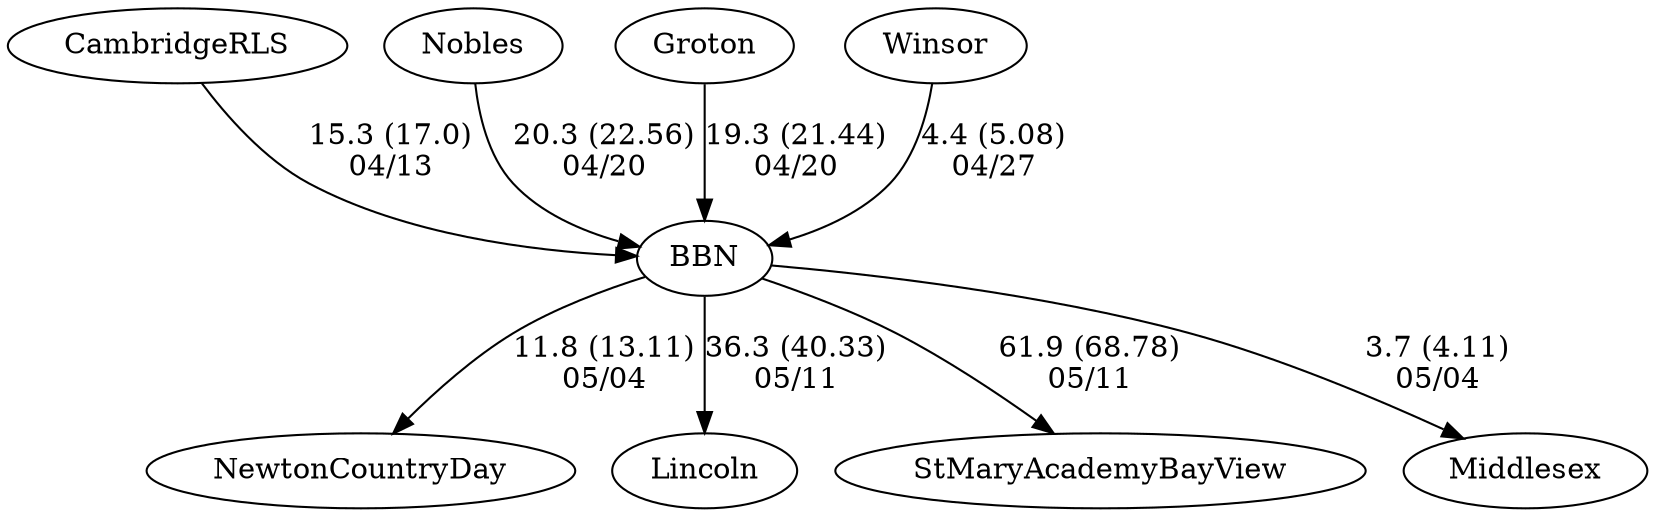 digraph girls2foursBBN {NewtonCountryDay [URL="girls2foursBBNNewtonCountryDay.html"];BBN [URL="girls2foursBBNBBN.html"];Lincoln [URL="girls2foursBBNLincoln.html"];CambridgeRLS [URL="girls2foursBBNCambridgeRLS.html"];Nobles [URL="girls2foursBBNNobles.html"];StMaryAcademyBayView [URL="girls2foursBBNStMaryAcademyBayView.html"];Groton [URL="girls2foursBBNGroton.html"];Middlesex [URL="girls2foursBBNMiddlesex.html"];Winsor [URL="girls2foursBBNWinsor.html"];BBN -> Middlesex[label="3.7 (4.11)
05/04", weight="97", tooltip="NEIRA, NCDS, Middlesex, BB&N (hosted)			
Distance: 1350 M Conditions: Conditions stayed consistent for the races, A slight crossing head wind from Cambridge to Boston. Comments: A good day of racing, well done by all boats. Thanks to MDX and NCDS for making it easy.
None", URL="https://www.row2k.com/results/resultspage.cfm?UID=8FA4B72699D2163ED86519848FFC5337&cat=1", random="random"]; 
BBN -> NewtonCountryDay[label="11.8 (13.11)
05/04", weight="89", tooltip="NEIRA, NCDS, Middlesex, BB&N (hosted)			
Distance: 1350 M Conditions: Conditions stayed consistent for the races, A slight crossing head wind from Cambridge to Boston. Comments: A good day of racing, well done by all boats. Thanks to MDX and NCDS for making it easy.
None", URL="https://www.row2k.com/results/resultspage.cfm?UID=8FA4B72699D2163ED86519848FFC5337&cat=1", random="random"]; 
BBN -> Lincoln[label="36.3 (40.33)
05/11", weight="64", tooltip="NEIRA, BB&N, Bay View, Lincoln			
Distance: 1350 M Conditions: 2V race slight crossing head wind
Pretty neutral for the 1V Comments: A bit chilly but good conditions, well done by all boats. Thanks to Lincoln and Bay View for making the trip.
None", URL="https://www.row2k.com/results/resultspage.cfm?UID=BA150C07F46A8CF05BDF8F6CF54794E7&cat=1", random="random"]; 
BBN -> StMaryAcademyBayView[label="61.9 (68.78)
05/11", weight="39", tooltip="NEIRA, BB&N, Bay View, Lincoln			
Distance: 1350 M Conditions: 2V race slight crossing head wind
Pretty neutral for the 1V Comments: A bit chilly but good conditions, well done by all boats. Thanks to Lincoln and Bay View for making the trip.
None", URL="https://www.row2k.com/results/resultspage.cfm?UID=BA150C07F46A8CF05BDF8F6CF54794E7&cat=1", random="random"]; 
CambridgeRLS -> BBN[label="15.3 (17.0)
04/13", weight="85", tooltip="NEIRA Boys & Girls Fours,BB&N CRLS			
Distance: 1350 M Conditions: Crossing tail wind at the start, to crossing head wind in last 1/3. Conmditions varoed durig the day Comments: A good day for all racers lining up in a crossing tail wind at the start.
None", URL="https://www.row2k.com/results/resultspage.cfm?UID=F2BDD2379584CF678DC6C30959529211&cat=5", random="random"]; 
Nobles -> BBN[label="20.3 (22.56)
04/20", weight="80", tooltip="NEIRA Girls Fours, Nobles, Groton, BB&N (hosted)			
Distance: 1350 M Conditions: Good conditions all day, even across lanes Comments: Good racing by all, in the 1V Nobles drifted in to the BB&N lane in the last 100 meters, then cut back out, finish order was not impacted but margin was.
Girls 7th, 8th and 9th for BB&N and Nobles raced in the JV course, Great to see everyone out there.
None", URL="https://www.row2k.com/results/resultspage.cfm?UID=61611297C2B5882317693DAB1794C8C4&cat=1", random="random"]; 
Groton -> BBN[label="19.3 (21.44)
04/20", weight="81", tooltip="NEIRA Girls Fours, Nobles, Groton, BB&N (hosted)			
Distance: 1350 M Conditions: Good conditions all day, even across lanes Comments: Good racing by all, in the 1V Nobles drifted in to the BB&N lane in the last 100 meters, then cut back out, finish order was not impacted but margin was.
Girls 7th, 8th and 9th for BB&N and Nobles raced in the JV course, Great to see everyone out there.
None", URL="https://www.row2k.com/results/resultspage.cfm?UID=61611297C2B5882317693DAB1794C8C4&cat=1", random="random"]; 
Winsor -> BBN[label="4.4 (5.08)
04/27", weight="96", tooltip="NEIRA,The Winsor School vs. BB&N			
Distance: 1300 Conditions: Flat and equal conditions across all races. Steering in 3V race resulted in both crews finishing off the course with an indistinguishable margin (deemed a tie). 4V crews reversed lanes mid-race, potentially impacting margin but not finish order. 5th and 6th boats were composite to provide a race for all athletes. Thank you to BB&N for a fun race!
None", URL="https://www.row2k.com/results/resultspage.cfm?UID=0A06BB5337D4EBAFB4A716F6CCD660BF&cat=1", random="random"]}
